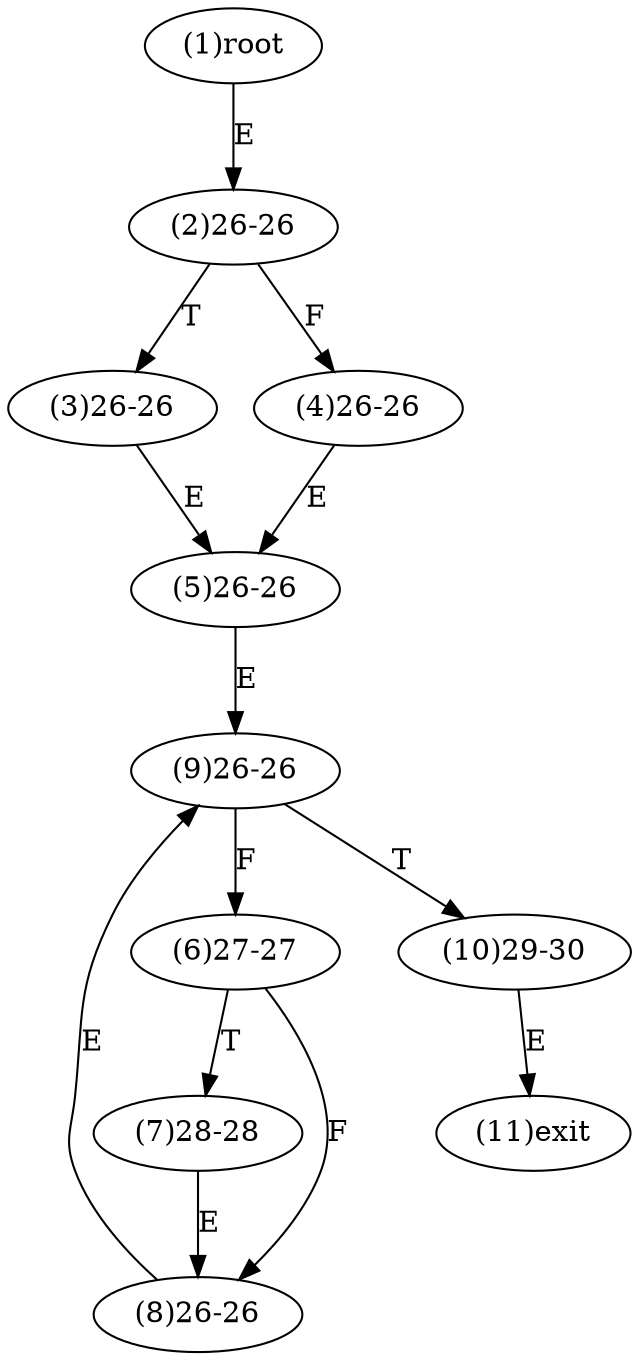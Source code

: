 digraph "" { 
1[ label="(1)root"];
2[ label="(2)26-26"];
3[ label="(3)26-26"];
4[ label="(4)26-26"];
5[ label="(5)26-26"];
6[ label="(6)27-27"];
7[ label="(7)28-28"];
8[ label="(8)26-26"];
9[ label="(9)26-26"];
10[ label="(10)29-30"];
11[ label="(11)exit"];
1->2[ label="E"];
2->4[ label="F"];
2->3[ label="T"];
3->5[ label="E"];
4->5[ label="E"];
5->9[ label="E"];
6->8[ label="F"];
6->7[ label="T"];
7->8[ label="E"];
8->9[ label="E"];
9->6[ label="F"];
9->10[ label="T"];
10->11[ label="E"];
}